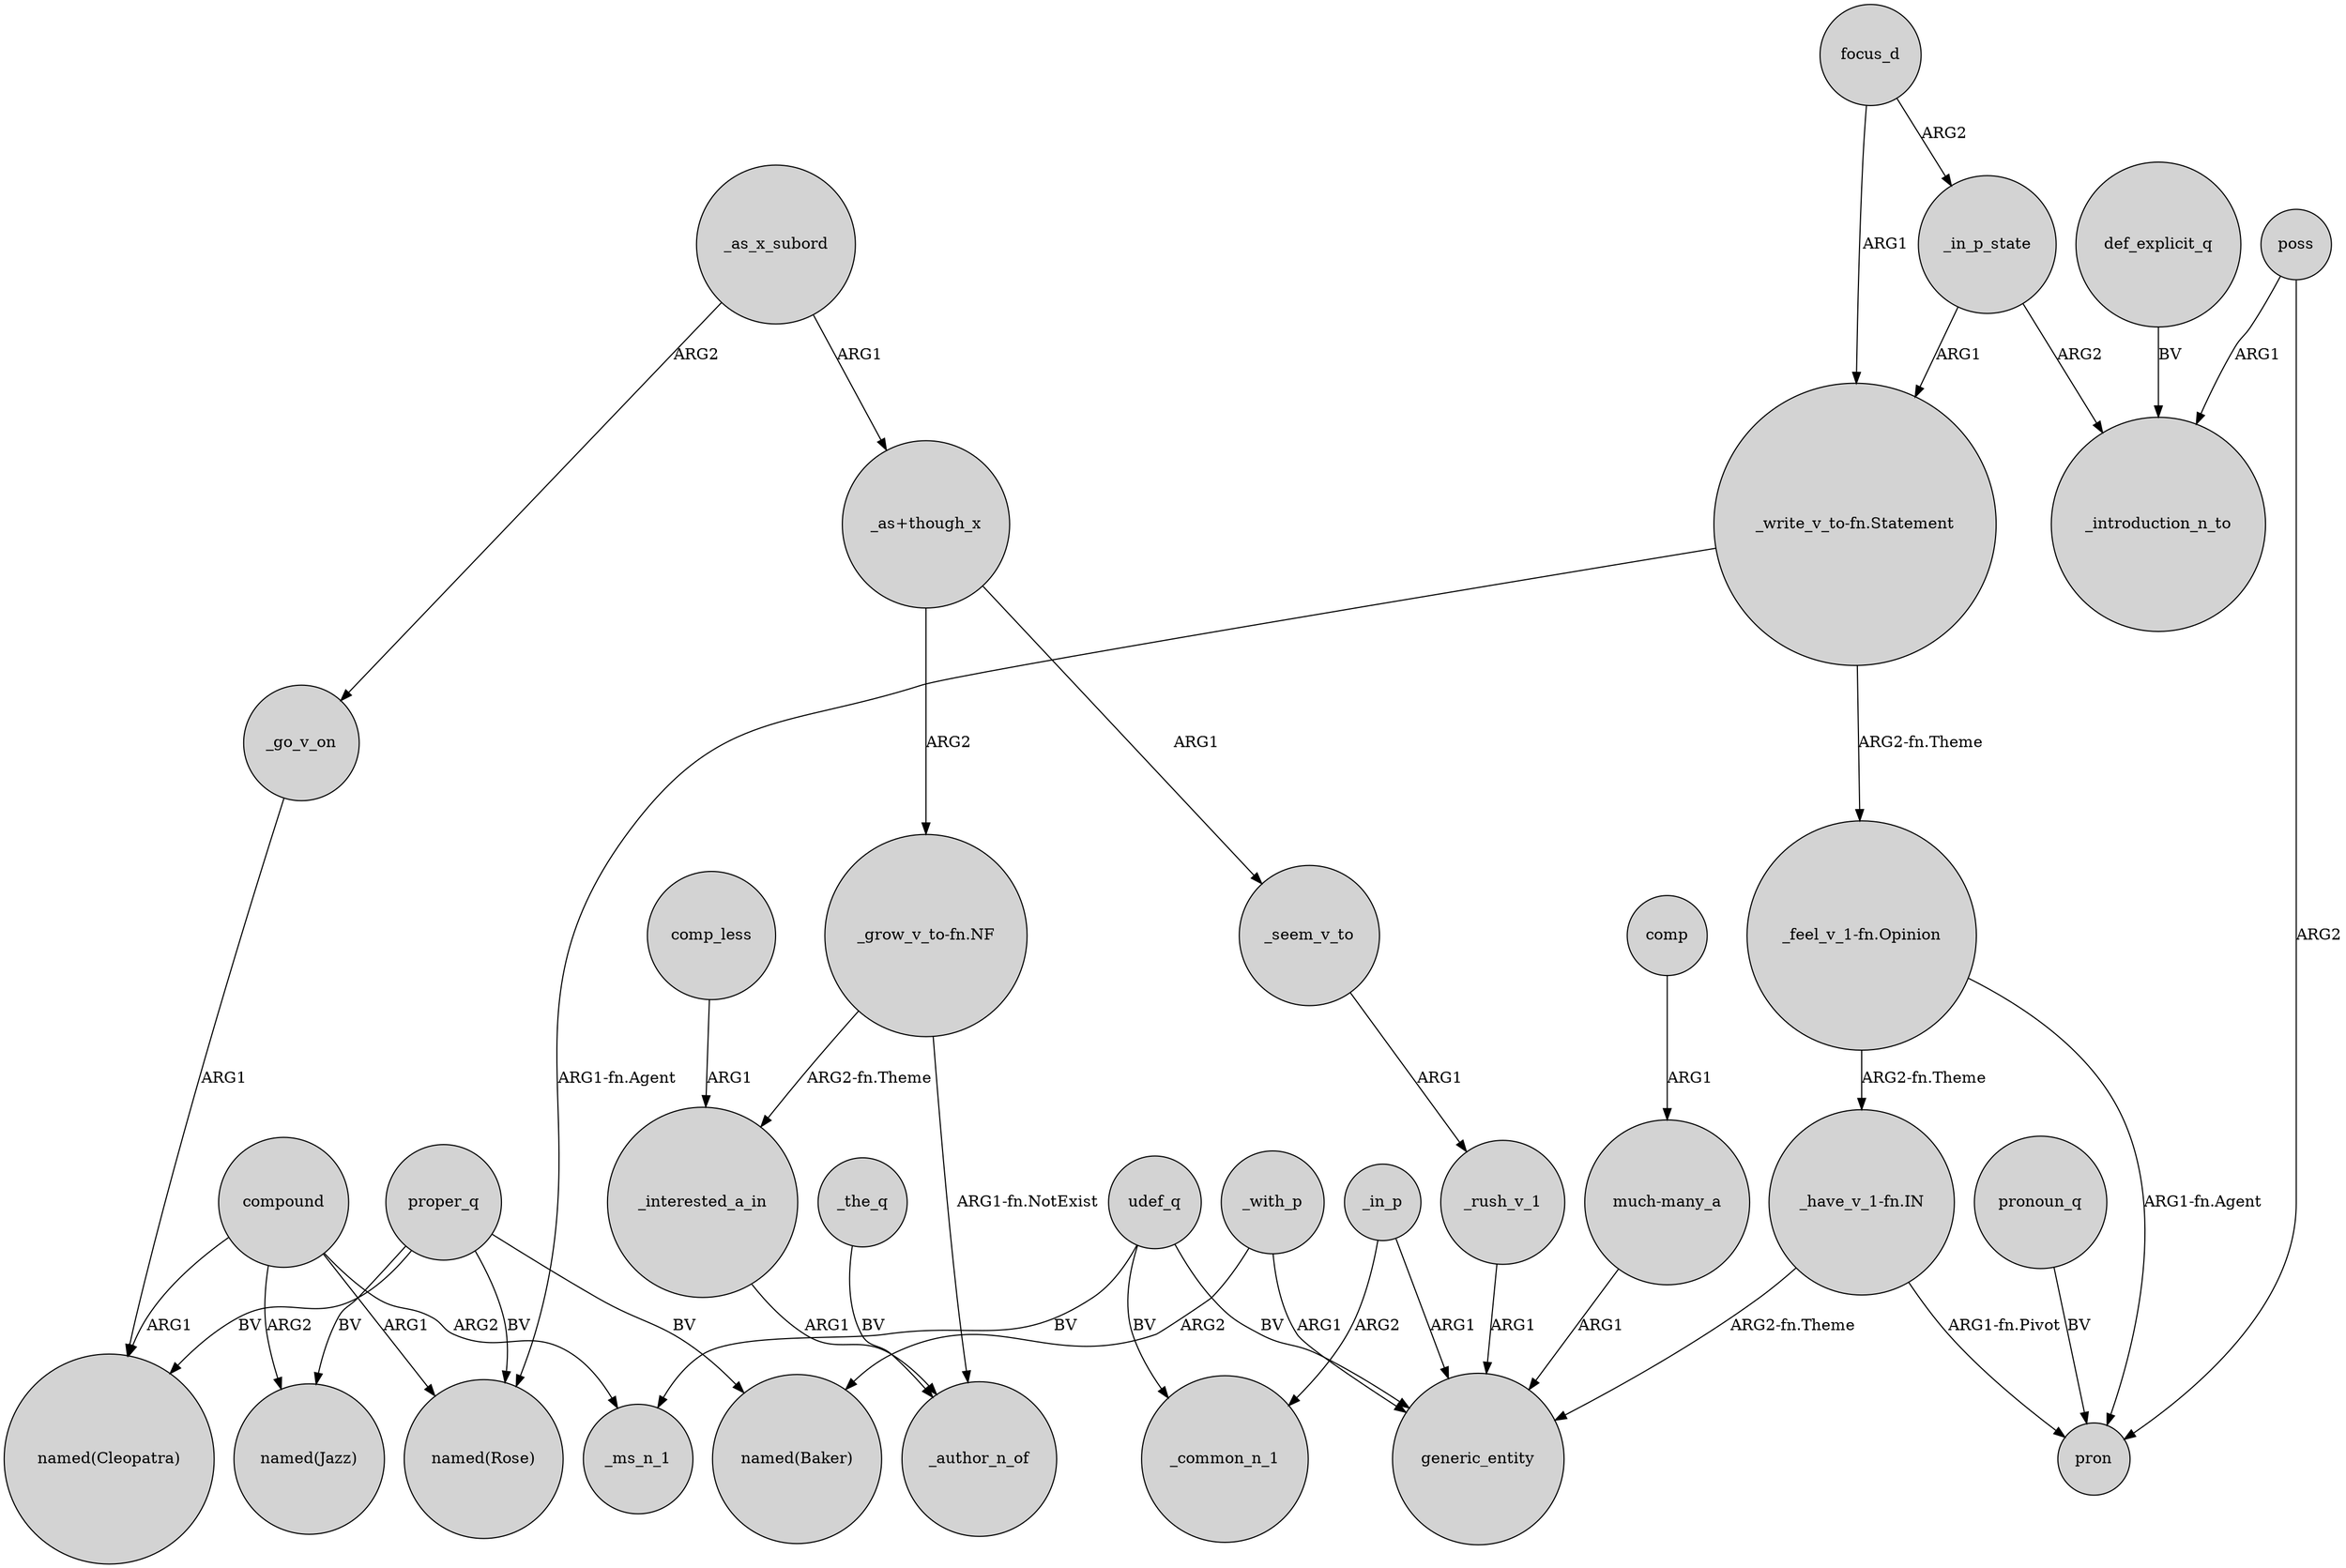 digraph {
	node [shape=circle style=filled]
	_interested_a_in -> _author_n_of [label=ARG1]
	udef_q -> _common_n_1 [label=BV]
	_go_v_on -> "named(Cleopatra)" [label=ARG1]
	udef_q -> generic_entity [label=BV]
	_in_p_state -> _introduction_n_to [label=ARG2]
	poss -> pron [label=ARG2]
	comp_less -> _interested_a_in [label=ARG1]
	_the_q -> _author_n_of [label=BV]
	"much-many_a" -> generic_entity [label=ARG1]
	"_feel_v_1-fn.Opinion" -> "_have_v_1-fn.IN" [label="ARG2-fn.Theme"]
	_with_p -> generic_entity [label=ARG1]
	focus_d -> _in_p_state [label=ARG2]
	"_grow_v_to-fn.NF" -> _author_n_of [label="ARG1-fn.NotExist"]
	_in_p_state -> "_write_v_to-fn.Statement" [label=ARG1]
	compound -> "named(Rose)" [label=ARG1]
	def_explicit_q -> _introduction_n_to [label=BV]
	"_write_v_to-fn.Statement" -> "named(Rose)" [label="ARG1-fn.Agent"]
	"_have_v_1-fn.IN" -> pron [label="ARG1-fn.Pivot"]
	_seem_v_to -> _rush_v_1 [label=ARG1]
	compound -> _ms_n_1 [label=ARG2]
	_as_x_subord -> "_as+though_x" [label=ARG1]
	_in_p -> _common_n_1 [label=ARG2]
	proper_q -> "named(Baker)" [label=BV]
	"_have_v_1-fn.IN" -> generic_entity [label="ARG2-fn.Theme"]
	pronoun_q -> pron [label=BV]
	proper_q -> "named(Cleopatra)" [label=BV]
	proper_q -> "named(Jazz)" [label=BV]
	udef_q -> _ms_n_1 [label=BV]
	_rush_v_1 -> generic_entity [label=ARG1]
	"_as+though_x" -> "_grow_v_to-fn.NF" [label=ARG2]
	comp -> "much-many_a" [label=ARG1]
	poss -> _introduction_n_to [label=ARG1]
	_with_p -> "named(Baker)" [label=ARG2]
	_as_x_subord -> _go_v_on [label=ARG2]
	compound -> "named(Cleopatra)" [label=ARG1]
	compound -> "named(Jazz)" [label=ARG2]
	"_grow_v_to-fn.NF" -> _interested_a_in [label="ARG2-fn.Theme"]
	proper_q -> "named(Rose)" [label=BV]
	focus_d -> "_write_v_to-fn.Statement" [label=ARG1]
	"_feel_v_1-fn.Opinion" -> pron [label="ARG1-fn.Agent"]
	"_write_v_to-fn.Statement" -> "_feel_v_1-fn.Opinion" [label="ARG2-fn.Theme"]
	_in_p -> generic_entity [label=ARG1]
	"_as+though_x" -> _seem_v_to [label=ARG1]
}
